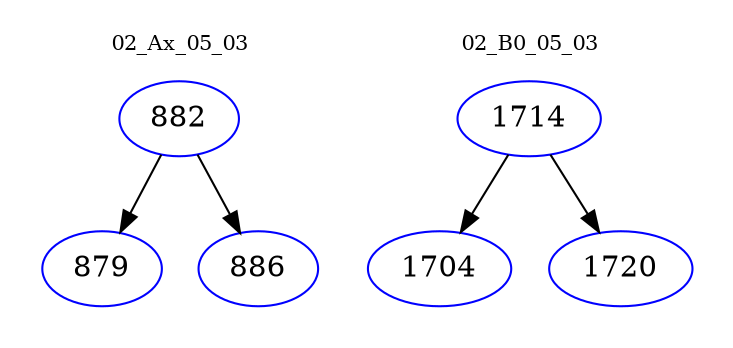 digraph{
subgraph cluster_0 {
color = white
label = "02_Ax_05_03";
fontsize=10;
T0_882 [label="882", color="blue"]
T0_882 -> T0_879 [color="black"]
T0_879 [label="879", color="blue"]
T0_882 -> T0_886 [color="black"]
T0_886 [label="886", color="blue"]
}
subgraph cluster_1 {
color = white
label = "02_B0_05_03";
fontsize=10;
T1_1714 [label="1714", color="blue"]
T1_1714 -> T1_1704 [color="black"]
T1_1704 [label="1704", color="blue"]
T1_1714 -> T1_1720 [color="black"]
T1_1720 [label="1720", color="blue"]
}
}
